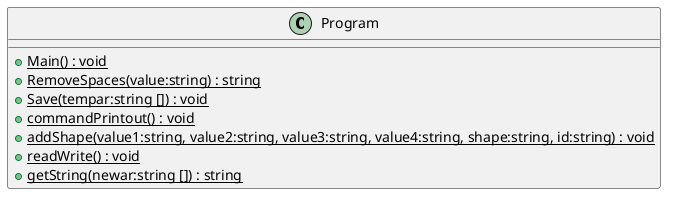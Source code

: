 @startuml
class Program {
    + {static} Main() : void
    + {static} RemoveSpaces(value:string) : string
    + {static} Save(tempar:string []) : void
    + {static} commandPrintout() : void
    + {static} addShape(value1:string, value2:string, value3:string, value4:string, shape:string, id:string) : void
    + {static} readWrite() : void
    + {static} getString(newar:string []) : string
}
@enduml
